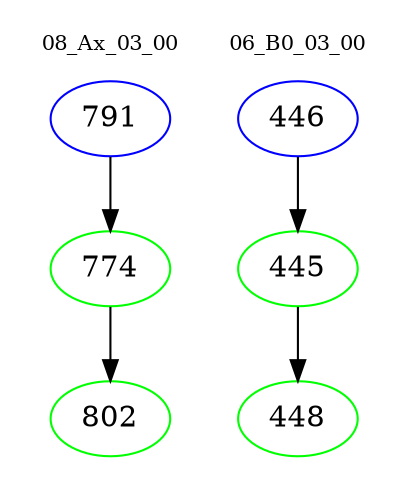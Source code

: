 digraph{
subgraph cluster_0 {
color = white
label = "08_Ax_03_00";
fontsize=10;
T0_791 [label="791", color="blue"]
T0_791 -> T0_774 [color="black"]
T0_774 [label="774", color="green"]
T0_774 -> T0_802 [color="black"]
T0_802 [label="802", color="green"]
}
subgraph cluster_1 {
color = white
label = "06_B0_03_00";
fontsize=10;
T1_446 [label="446", color="blue"]
T1_446 -> T1_445 [color="black"]
T1_445 [label="445", color="green"]
T1_445 -> T1_448 [color="black"]
T1_448 [label="448", color="green"]
}
}

